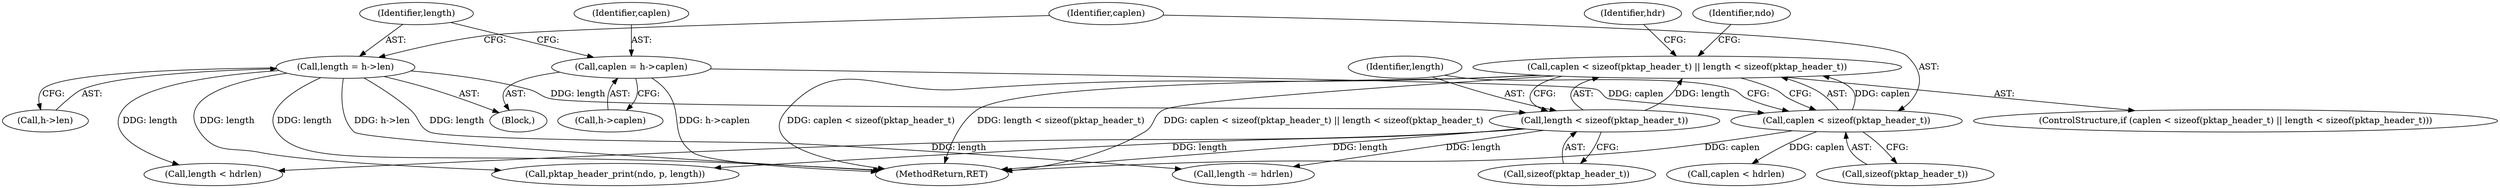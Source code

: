 digraph "0_tcpdump_ca336198e8bebccc18502de27672fdbd6eb34856@API" {
"1000124" [label="(Call,caplen < sizeof(pktap_header_t) || length < sizeof(pktap_header_t))"];
"1000125" [label="(Call,caplen < sizeof(pktap_header_t))"];
"1000110" [label="(Call,caplen = h->caplen)"];
"1000129" [label="(Call,length < sizeof(pktap_header_t))"];
"1000116" [label="(Call,length = h->len)"];
"1000125" [label="(Call,caplen < sizeof(pktap_header_t))"];
"1000118" [label="(Call,h->len)"];
"1000141" [label="(Identifier,hdr)"];
"1000194" [label="(Call,length -= hdrlen)"];
"1000173" [label="(Call,caplen < hdrlen)"];
"1000176" [label="(Call,length < hdrlen)"];
"1000123" [label="(ControlStructure,if (caplen < sizeof(pktap_header_t) || length < sizeof(pktap_header_t)))"];
"1000127" [label="(Call,sizeof(pktap_header_t))"];
"1000136" [label="(Identifier,ndo)"];
"1000112" [label="(Call,h->caplen)"];
"1000190" [label="(Call,pktap_header_print(ndo, p, length))"];
"1000129" [label="(Call,length < sizeof(pktap_header_t))"];
"1000110" [label="(Call,caplen = h->caplen)"];
"1000260" [label="(MethodReturn,RET)"];
"1000126" [label="(Identifier,caplen)"];
"1000124" [label="(Call,caplen < sizeof(pktap_header_t) || length < sizeof(pktap_header_t))"];
"1000117" [label="(Identifier,length)"];
"1000130" [label="(Identifier,length)"];
"1000116" [label="(Call,length = h->len)"];
"1000111" [label="(Identifier,caplen)"];
"1000105" [label="(Block,)"];
"1000131" [label="(Call,sizeof(pktap_header_t))"];
"1000124" -> "1000123"  [label="AST: "];
"1000124" -> "1000125"  [label="CFG: "];
"1000124" -> "1000129"  [label="CFG: "];
"1000125" -> "1000124"  [label="AST: "];
"1000129" -> "1000124"  [label="AST: "];
"1000136" -> "1000124"  [label="CFG: "];
"1000141" -> "1000124"  [label="CFG: "];
"1000124" -> "1000260"  [label="DDG: caplen < sizeof(pktap_header_t)"];
"1000124" -> "1000260"  [label="DDG: length < sizeof(pktap_header_t)"];
"1000124" -> "1000260"  [label="DDG: caplen < sizeof(pktap_header_t) || length < sizeof(pktap_header_t)"];
"1000125" -> "1000124"  [label="DDG: caplen"];
"1000129" -> "1000124"  [label="DDG: length"];
"1000125" -> "1000127"  [label="CFG: "];
"1000126" -> "1000125"  [label="AST: "];
"1000127" -> "1000125"  [label="AST: "];
"1000130" -> "1000125"  [label="CFG: "];
"1000125" -> "1000260"  [label="DDG: caplen"];
"1000110" -> "1000125"  [label="DDG: caplen"];
"1000125" -> "1000173"  [label="DDG: caplen"];
"1000110" -> "1000105"  [label="AST: "];
"1000110" -> "1000112"  [label="CFG: "];
"1000111" -> "1000110"  [label="AST: "];
"1000112" -> "1000110"  [label="AST: "];
"1000117" -> "1000110"  [label="CFG: "];
"1000110" -> "1000260"  [label="DDG: h->caplen"];
"1000129" -> "1000131"  [label="CFG: "];
"1000130" -> "1000129"  [label="AST: "];
"1000131" -> "1000129"  [label="AST: "];
"1000129" -> "1000260"  [label="DDG: length"];
"1000116" -> "1000129"  [label="DDG: length"];
"1000129" -> "1000176"  [label="DDG: length"];
"1000129" -> "1000190"  [label="DDG: length"];
"1000129" -> "1000194"  [label="DDG: length"];
"1000116" -> "1000105"  [label="AST: "];
"1000116" -> "1000118"  [label="CFG: "];
"1000117" -> "1000116"  [label="AST: "];
"1000118" -> "1000116"  [label="AST: "];
"1000126" -> "1000116"  [label="CFG: "];
"1000116" -> "1000260"  [label="DDG: length"];
"1000116" -> "1000260"  [label="DDG: h->len"];
"1000116" -> "1000176"  [label="DDG: length"];
"1000116" -> "1000190"  [label="DDG: length"];
"1000116" -> "1000194"  [label="DDG: length"];
}
